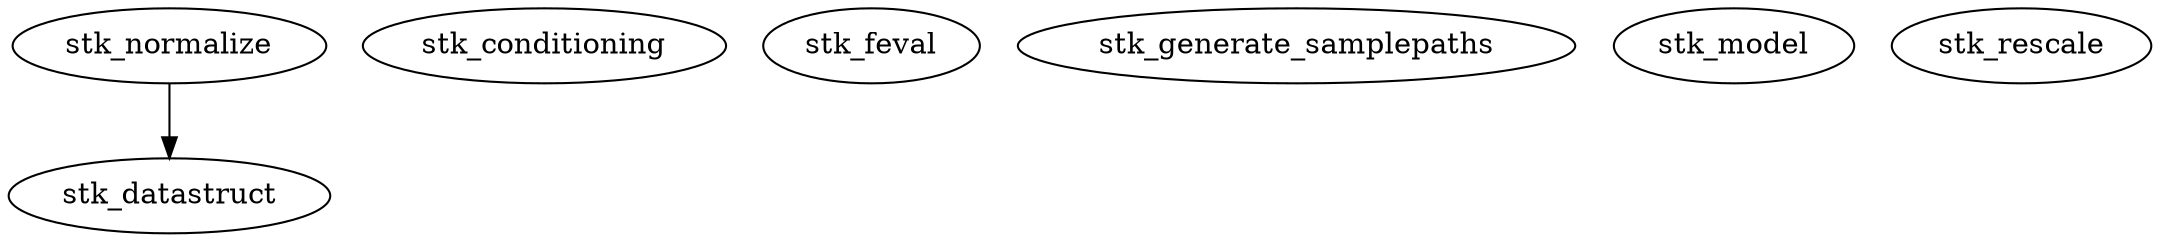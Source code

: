 /* Created by mdot for Matlab */
digraph m2html {
  stk_normalize -> stk_datastruct;

  stk_conditioning [URL="stk_conditioning.html"];
  stk_datastruct [URL="stk_datastruct.html"];
  stk_feval [URL="stk_feval.html"];
  stk_generate_samplepaths [URL="stk_generate_samplepaths.html"];
  stk_model [URL="stk_model.html"];
  stk_normalize [URL="stk_normalize.html"];
  stk_rescale [URL="stk_rescale.html"];
}